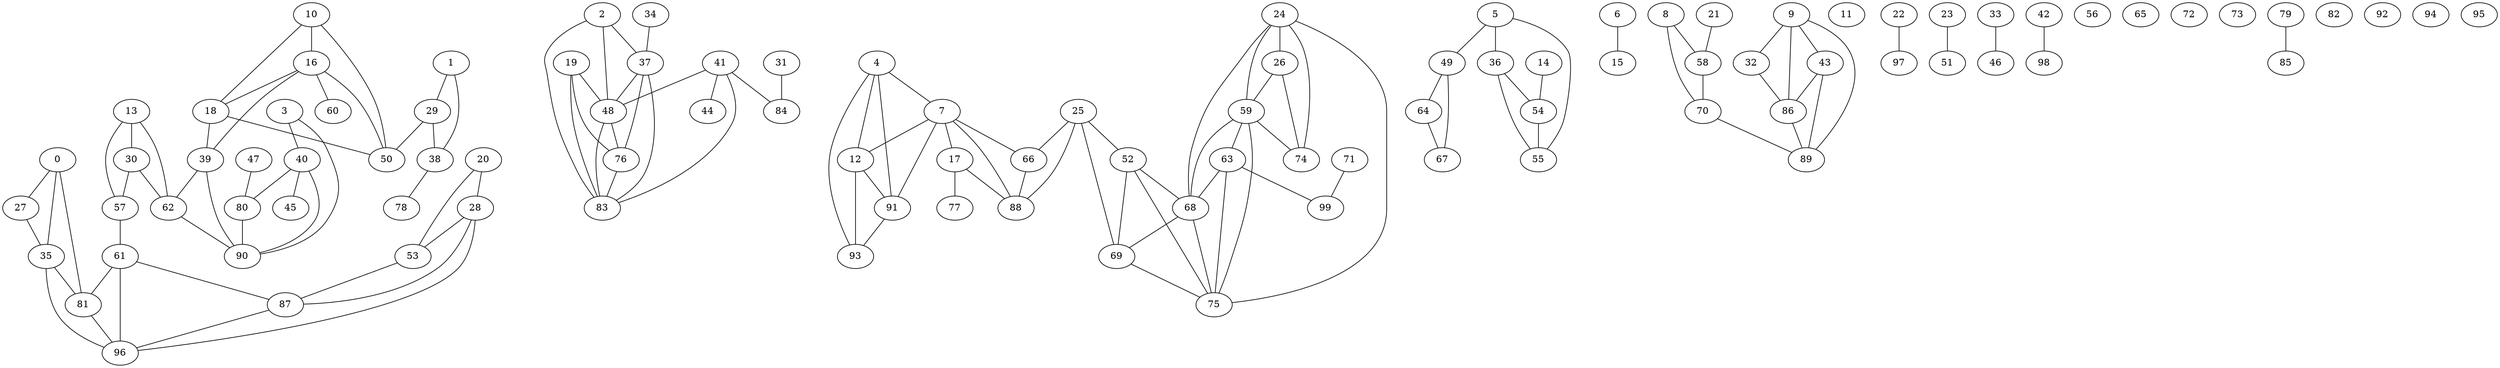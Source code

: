 graph Gnr_Geograf_Sim_n100_r10 {
0;
1;
2;
3;
4;
5;
6;
7;
8;
9;
10;
11;
12;
13;
14;
15;
16;
17;
18;
19;
20;
21;
22;
23;
24;
25;
26;
27;
28;
29;
30;
31;
32;
33;
34;
35;
36;
37;
38;
39;
40;
41;
42;
43;
44;
45;
46;
47;
48;
49;
50;
51;
52;
53;
54;
55;
56;
57;
58;
59;
60;
61;
62;
63;
64;
65;
66;
67;
68;
69;
70;
71;
72;
73;
74;
75;
76;
77;
78;
79;
80;
81;
82;
83;
84;
85;
86;
87;
88;
89;
90;
91;
92;
93;
94;
95;
96;
97;
98;
99;
0 -- 81;
0 -- 35;
0 -- 27;
1 -- 38;
1 -- 29;
2 -- 83;
2 -- 48;
2 -- 37;
3 -- 90;
3 -- 40;
4 -- 93;
4 -- 91;
4 -- 12;
4 -- 7;
5 -- 55;
5 -- 49;
5 -- 36;
6 -- 15;
7 -- 91;
7 -- 88;
7 -- 66;
7 -- 17;
7 -- 12;
8 -- 70;
8 -- 58;
9 -- 89;
9 -- 86;
9 -- 43;
9 -- 32;
10 -- 50;
10 -- 18;
10 -- 16;
12 -- 93;
12 -- 91;
13 -- 62;
13 -- 57;
13 -- 30;
14 -- 54;
16 -- 60;
16 -- 50;
16 -- 39;
16 -- 18;
17 -- 88;
17 -- 77;
18 -- 50;
18 -- 39;
19 -- 83;
19 -- 76;
19 -- 48;
20 -- 53;
20 -- 28;
21 -- 58;
22 -- 97;
23 -- 51;
24 -- 75;
24 -- 74;
24 -- 68;
24 -- 59;
24 -- 26;
25 -- 88;
25 -- 69;
25 -- 66;
25 -- 52;
26 -- 74;
26 -- 59;
27 -- 35;
28 -- 96;
28 -- 87;
28 -- 53;
29 -- 50;
29 -- 38;
30 -- 62;
30 -- 57;
31 -- 84;
32 -- 86;
33 -- 46;
34 -- 37;
35 -- 96;
35 -- 81;
36 -- 55;
36 -- 54;
37 -- 83;
37 -- 76;
37 -- 48;
38 -- 78;
39 -- 90;
39 -- 62;
40 -- 90;
40 -- 80;
40 -- 45;
41 -- 84;
41 -- 83;
41 -- 48;
41 -- 44;
42 -- 98;
43 -- 89;
43 -- 86;
47 -- 80;
48 -- 83;
48 -- 76;
49 -- 67;
49 -- 64;
52 -- 75;
52 -- 69;
52 -- 68;
53 -- 87;
54 -- 55;
57 -- 61;
58 -- 70;
59 -- 75;
59 -- 74;
59 -- 68;
59 -- 63;
61 -- 96;
61 -- 87;
61 -- 81;
62 -- 90;
63 -- 99;
63 -- 75;
63 -- 68;
64 -- 67;
66 -- 88;
68 -- 75;
68 -- 69;
69 -- 75;
70 -- 89;
71 -- 99;
76 -- 83;
79 -- 85;
80 -- 90;
81 -- 96;
86 -- 89;
87 -- 96;
91 -- 93;
}